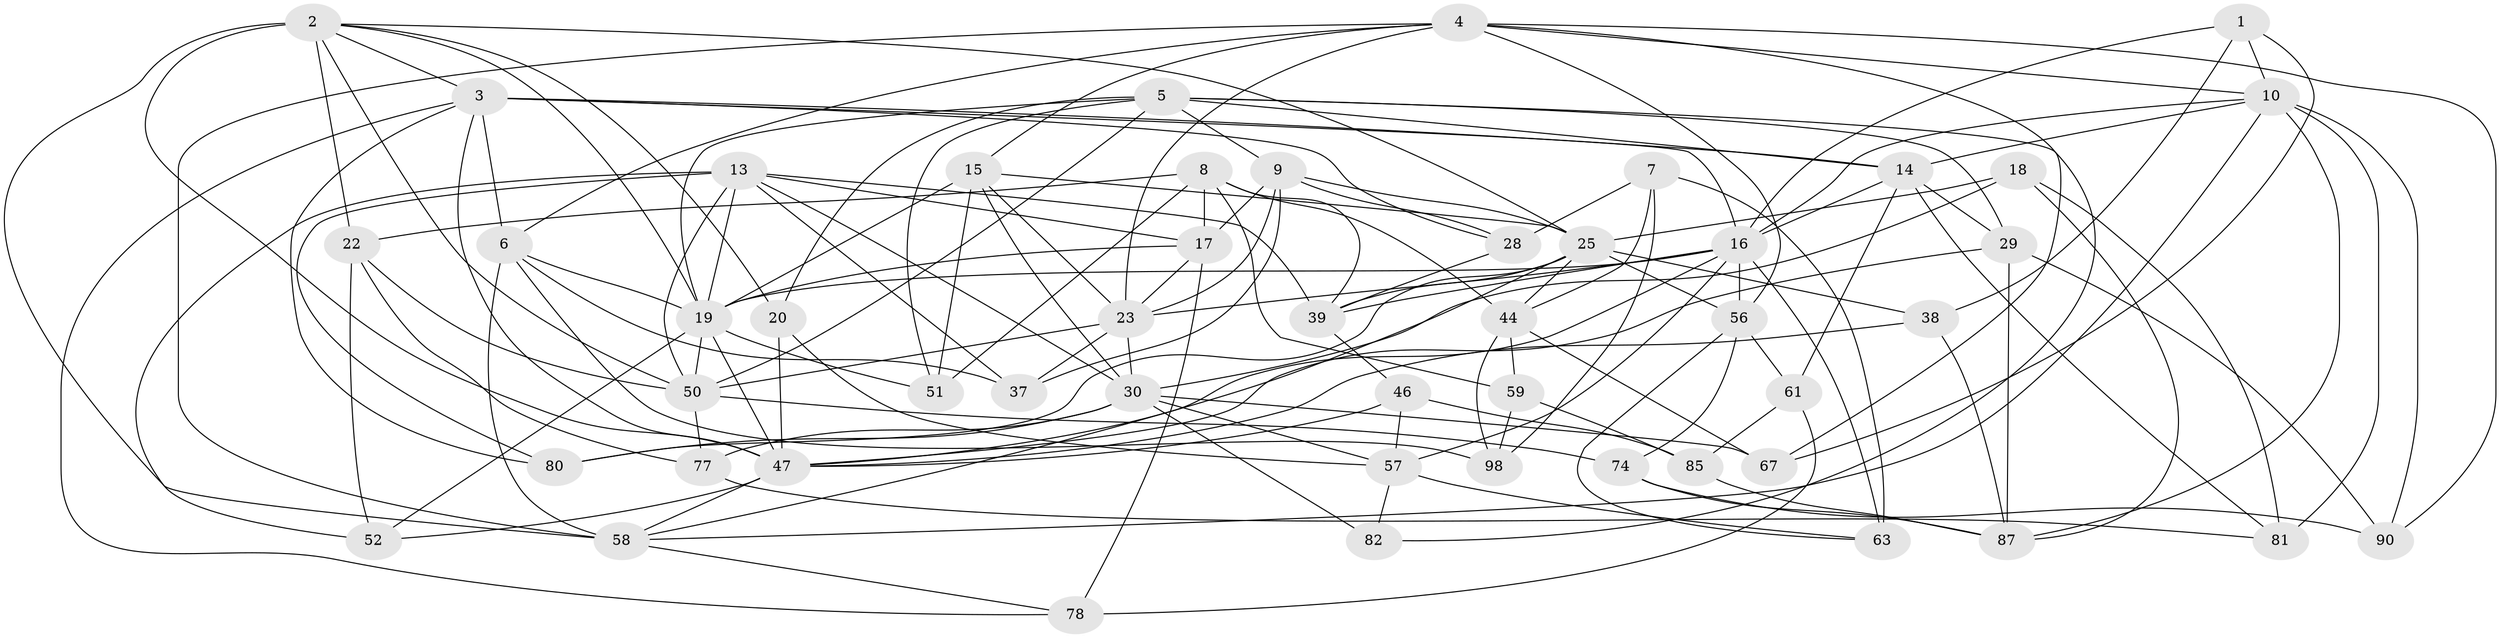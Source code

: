 // original degree distribution, {4: 1.0}
// Generated by graph-tools (version 1.1) at 2025/16/03/09/25 04:16:35]
// undirected, 50 vertices, 145 edges
graph export_dot {
graph [start="1"]
  node [color=gray90,style=filled];
  1;
  2 [super="+12"];
  3 [super="+49"];
  4 [super="+21"];
  5 [super="+55"];
  6 [super="+92"];
  7;
  8 [super="+11"];
  9 [super="+42"];
  10 [super="+53+36"];
  13 [super="+88"];
  14 [super="+43+79"];
  15 [super="+54"];
  16 [super="+73+35+62"];
  17 [super="+41"];
  18;
  19 [super="+32+64+24"];
  20;
  22 [super="+40"];
  23 [super="+34+26"];
  25 [super="+96+27"];
  28;
  29 [super="+69"];
  30 [super="+31+33"];
  37;
  38;
  39 [super="+99"];
  44 [super="+48"];
  46;
  47 [super="+75"];
  50 [super="+97"];
  51;
  52;
  56 [super="+86"];
  57 [super="+100"];
  58 [super="+66"];
  59;
  61;
  63;
  67;
  74;
  77;
  78;
  80;
  81;
  82;
  85;
  87 [super="+94"];
  90;
  98;
  1 -- 38;
  1 -- 67;
  1 -- 10;
  1 -- 16;
  2 -- 20;
  2 -- 22 [weight=2];
  2 -- 50;
  2 -- 25;
  2 -- 58 [weight=2];
  2 -- 47;
  2 -- 19;
  2 -- 3;
  3 -- 80;
  3 -- 28;
  3 -- 47;
  3 -- 16;
  3 -- 6;
  3 -- 78;
  3 -- 14;
  4 -- 67;
  4 -- 15;
  4 -- 58;
  4 -- 90;
  4 -- 6;
  4 -- 23;
  4 -- 56;
  4 -- 10;
  5 -- 29;
  5 -- 51;
  5 -- 50;
  5 -- 82;
  5 -- 20;
  5 -- 9;
  5 -- 14;
  5 -- 19;
  6 -- 37;
  6 -- 98;
  6 -- 58;
  6 -- 19;
  7 -- 63;
  7 -- 28;
  7 -- 98;
  7 -- 44;
  8 -- 51;
  8 -- 17;
  8 -- 59;
  8 -- 22;
  8 -- 44;
  8 -- 39;
  9 -- 37;
  9 -- 25;
  9 -- 28;
  9 -- 17;
  9 -- 23;
  10 -- 81;
  10 -- 90;
  10 -- 16;
  10 -- 58;
  10 -- 87;
  10 -- 14;
  13 -- 80;
  13 -- 52;
  13 -- 17;
  13 -- 50;
  13 -- 37;
  13 -- 30;
  13 -- 19;
  13 -- 39;
  14 -- 81;
  14 -- 61;
  14 -- 29 [weight=2];
  14 -- 16;
  15 -- 25;
  15 -- 23;
  15 -- 51;
  15 -- 30;
  15 -- 19;
  16 -- 47;
  16 -- 57;
  16 -- 56;
  16 -- 19 [weight=2];
  16 -- 23;
  16 -- 63;
  16 -- 39;
  17 -- 78;
  17 -- 19;
  17 -- 23;
  18 -- 81;
  18 -- 87;
  18 -- 25;
  18 -- 30;
  19 -- 51;
  19 -- 50;
  19 -- 52;
  19 -- 47;
  20 -- 47;
  20 -- 57;
  22 -- 52;
  22 -- 50;
  22 -- 77;
  23 -- 50;
  23 -- 37;
  23 -- 30;
  25 -- 44;
  25 -- 80;
  25 -- 39;
  25 -- 38;
  25 -- 56;
  25 -- 58;
  28 -- 39;
  29 -- 87;
  29 -- 90;
  29 -- 47;
  30 -- 82 [weight=2];
  30 -- 67;
  30 -- 77;
  30 -- 57;
  30 -- 80;
  38 -- 87;
  38 -- 47;
  39 -- 46;
  44 -- 67;
  44 -- 98;
  44 -- 59;
  46 -- 57;
  46 -- 85;
  46 -- 47;
  47 -- 52;
  47 -- 58;
  50 -- 74;
  50 -- 77;
  56 -- 63;
  56 -- 74;
  56 -- 61;
  57 -- 82;
  57 -- 63;
  58 -- 78;
  59 -- 98;
  59 -- 85;
  61 -- 85;
  61 -- 78;
  74 -- 90;
  74 -- 87;
  77 -- 81;
  85 -- 87;
}
